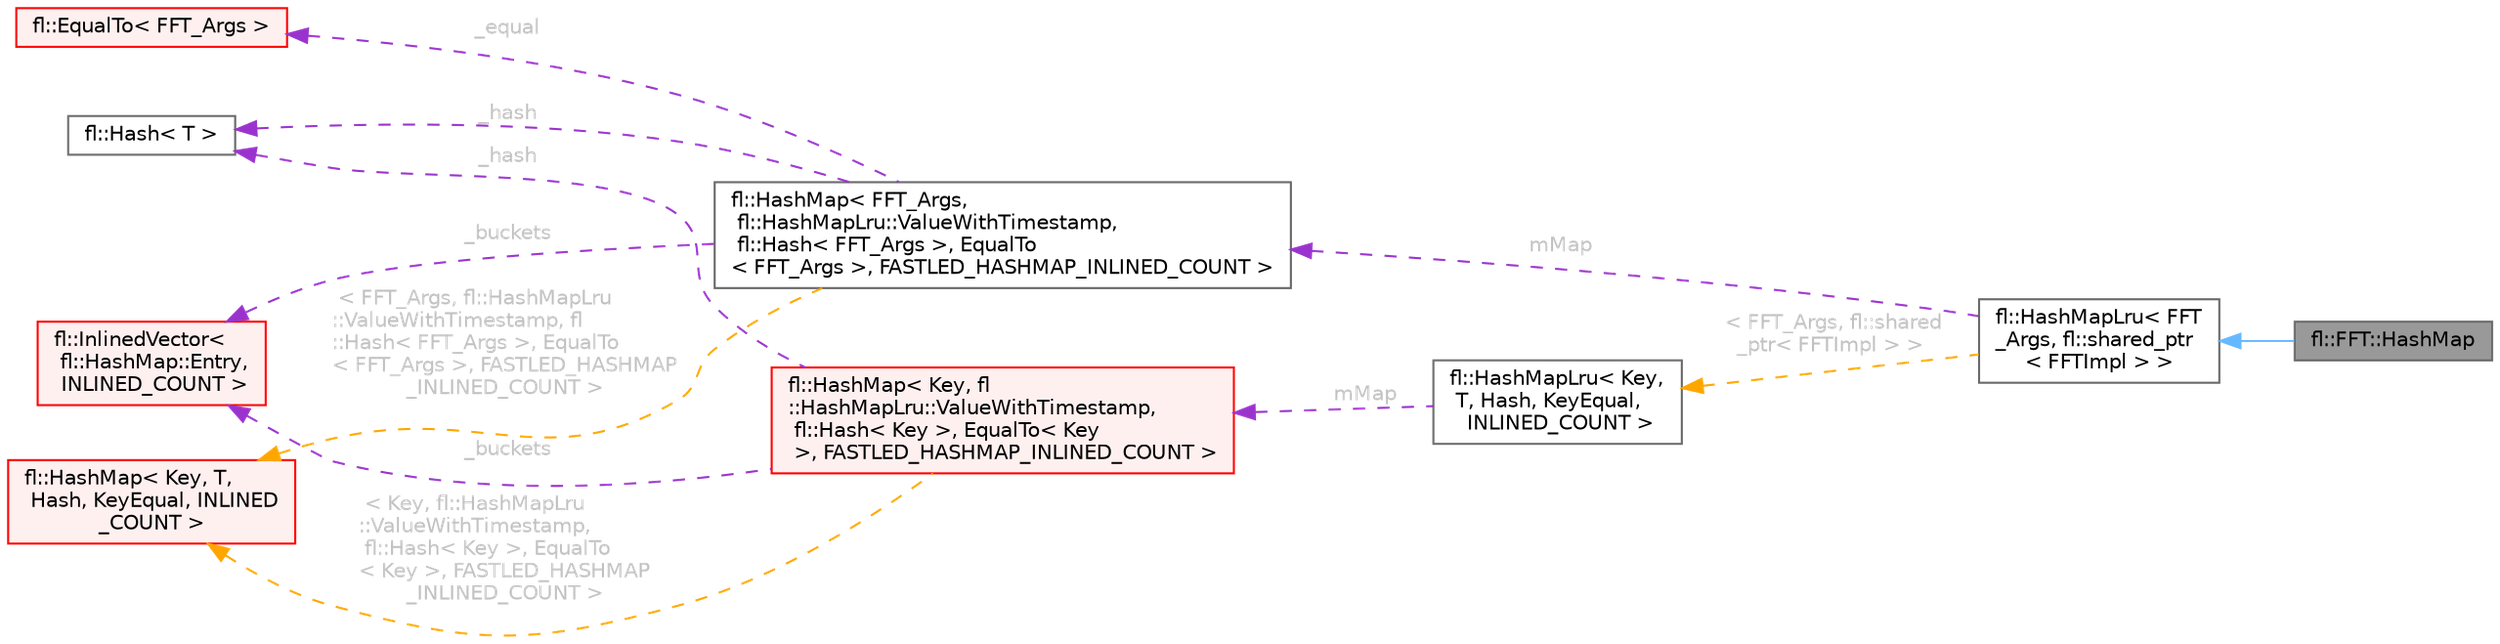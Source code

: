 digraph "fl::FFT::HashMap"
{
 // INTERACTIVE_SVG=YES
 // LATEX_PDF_SIZE
  bgcolor="transparent";
  edge [fontname=Helvetica,fontsize=10,labelfontname=Helvetica,labelfontsize=10];
  node [fontname=Helvetica,fontsize=10,shape=box,height=0.2,width=0.4];
  rankdir="LR";
  Node1 [id="Node000001",label="fl::FFT::HashMap",height=0.2,width=0.4,color="gray40", fillcolor="grey60", style="filled", fontcolor="black",tooltip=" "];
  Node2 -> Node1 [id="edge1_Node000001_Node000002",dir="back",color="steelblue1",style="solid",tooltip=" "];
  Node2 [id="Node000002",label="fl::HashMapLru\< FFT\l_Args, fl::shared_ptr\l\< FFTImpl \> \>",height=0.2,width=0.4,color="gray40", fillcolor="white", style="filled",URL="$d1/df3/classfl_1_1_hash_map_lru.html",tooltip=" "];
  Node3 -> Node2 [id="edge2_Node000002_Node000003",dir="back",color="darkorchid3",style="dashed",tooltip=" ",label=" mMap",fontcolor="grey" ];
  Node3 [id="Node000003",label="fl::HashMap\< FFT_Args,\l fl::HashMapLru::ValueWithTimestamp,\l fl::Hash\< FFT_Args \>, EqualTo\l\< FFT_Args \>, FASTLED_HASHMAP_INLINED_COUNT \>",height=0.2,width=0.4,color="gray40", fillcolor="white", style="filled",URL="$dc/de6/classfl_1_1_hash_map.html",tooltip=" "];
  Node4 -> Node3 [id="edge3_Node000003_Node000004",dir="back",color="darkorchid3",style="dashed",tooltip=" ",label=" _buckets",fontcolor="grey" ];
  Node4 [id="Node000004",label="fl::InlinedVector\<\l fl::HashMap::Entry,\l INLINED_COUNT \>",height=0.2,width=0.4,color="red", fillcolor="#FFF0F0", style="filled",URL="$da/d18/classfl_1_1_inlined_vector.html",tooltip=" "];
  Node18 -> Node3 [id="edge4_Node000003_Node000018",dir="back",color="darkorchid3",style="dashed",tooltip=" ",label=" _hash",fontcolor="grey" ];
  Node18 [id="Node000018",label="fl::Hash\< T \>",height=0.2,width=0.4,color="gray40", fillcolor="white", style="filled",URL="$d6/dfd/structfl_1_1_hash.html",tooltip=" "];
  Node19 -> Node3 [id="edge5_Node000003_Node000019",dir="back",color="darkorchid3",style="dashed",tooltip=" ",label=" _equal",fontcolor="grey" ];
  Node19 [id="Node000019",label="fl::EqualTo\< FFT_Args \>",height=0.2,width=0.4,color="red", fillcolor="#FFF0F0", style="filled",URL="$d3/de5/structfl_1_1_equal_to.html",tooltip=" "];
  Node21 -> Node3 [id="edge6_Node000003_Node000021",dir="back",color="orange",style="dashed",tooltip=" ",label=" \< FFT_Args, fl::HashMapLru\l::ValueWithTimestamp, fl\l::Hash\< FFT_Args \>, EqualTo\l\< FFT_Args \>, FASTLED_HASHMAP\l_INLINED_COUNT \>",fontcolor="grey" ];
  Node21 [id="Node000021",label="fl::HashMap\< Key, T,\l Hash, KeyEqual, INLINED\l_COUNT \>",height=0.2,width=0.4,color="red", fillcolor="#FFF0F0", style="filled",URL="$dc/de6/classfl_1_1_hash_map.html",tooltip=" "];
  Node25 -> Node2 [id="edge7_Node000002_Node000025",dir="back",color="orange",style="dashed",tooltip=" ",label=" \< FFT_Args, fl::shared\l_ptr\< FFTImpl \> \>",fontcolor="grey" ];
  Node25 [id="Node000025",label="fl::HashMapLru\< Key,\l T, Hash, KeyEqual,\l INLINED_COUNT \>",height=0.2,width=0.4,color="gray40", fillcolor="white", style="filled",URL="$d1/df3/classfl_1_1_hash_map_lru.html",tooltip=" "];
  Node26 -> Node25 [id="edge8_Node000025_Node000026",dir="back",color="darkorchid3",style="dashed",tooltip=" ",label=" mMap",fontcolor="grey" ];
  Node26 [id="Node000026",label="fl::HashMap\< Key, fl\l::HashMapLru::ValueWithTimestamp,\l fl::Hash\< Key \>, EqualTo\< Key\l \>, FASTLED_HASHMAP_INLINED_COUNT \>",height=0.2,width=0.4,color="red", fillcolor="#FFF0F0", style="filled",URL="$dc/de6/classfl_1_1_hash_map.html",tooltip=" "];
  Node4 -> Node26 [id="edge9_Node000026_Node000004",dir="back",color="darkorchid3",style="dashed",tooltip=" ",label=" _buckets",fontcolor="grey" ];
  Node18 -> Node26 [id="edge10_Node000026_Node000018",dir="back",color="darkorchid3",style="dashed",tooltip=" ",label=" _hash",fontcolor="grey" ];
  Node21 -> Node26 [id="edge11_Node000026_Node000021",dir="back",color="orange",style="dashed",tooltip=" ",label=" \< Key, fl::HashMapLru\l::ValueWithTimestamp,\l fl::Hash\< Key \>, EqualTo\l\< Key \>, FASTLED_HASHMAP\l_INLINED_COUNT \>",fontcolor="grey" ];
}
